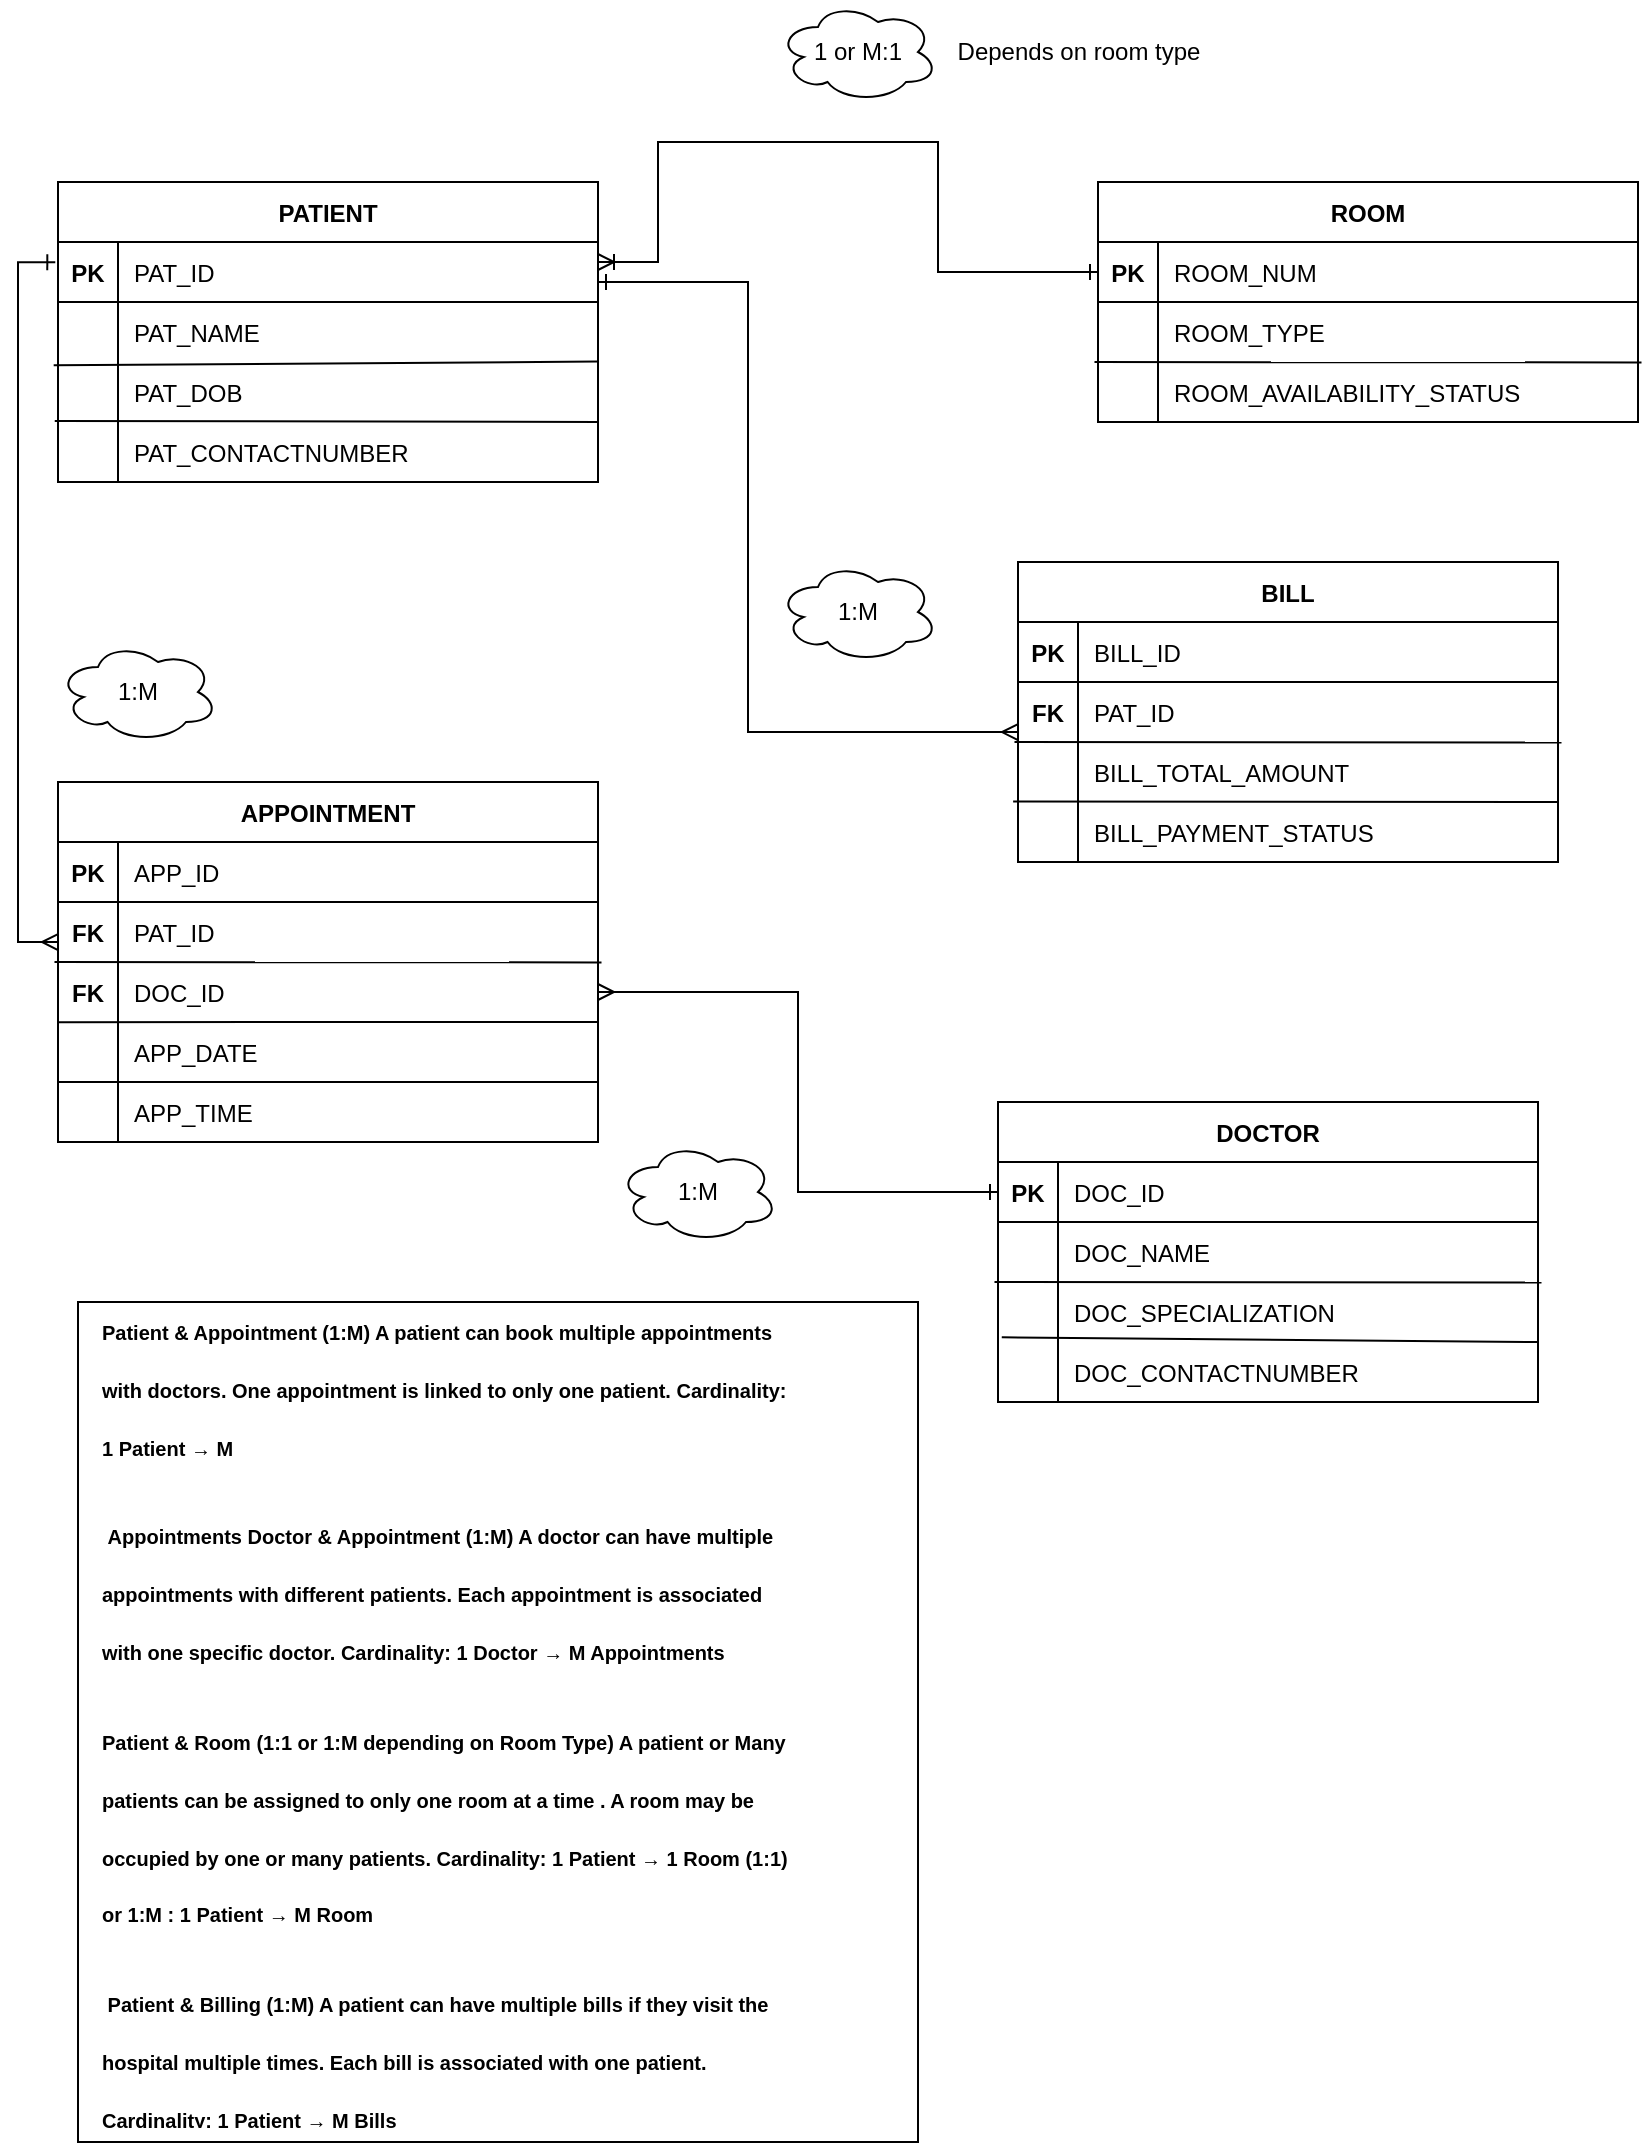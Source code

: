 <mxfile version="26.0.16">
  <diagram id="R2lEEEUBdFMjLlhIrx00" name="Page-1">
    <mxGraphModel dx="1421" dy="772" grid="1" gridSize="10" guides="1" tooltips="1" connect="1" arrows="1" fold="1" page="1" pageScale="1" pageWidth="850" pageHeight="1100" math="0" shadow="0" extFonts="Permanent Marker^https://fonts.googleapis.com/css?family=Permanent+Marker">
      <root>
        <mxCell id="0" />
        <mxCell id="1" parent="0" />
        <mxCell id="C-vyLk0tnHw3VtMMgP7b-23" value="PATIENT" style="shape=table;startSize=30;container=1;collapsible=1;childLayout=tableLayout;fixedRows=1;rowLines=0;fontStyle=1;align=center;resizeLast=1;" parent="1" vertex="1">
          <mxGeometry x="30" y="160" width="270" height="150" as="geometry" />
        </mxCell>
        <mxCell id="iC18hV_ZK2HDQ8afC-E5-138" value="" style="shape=partialRectangle;collapsible=0;dropTarget=0;pointerEvents=0;fillColor=none;points=[[0,0.5],[1,0.5]];portConstraint=eastwest;top=0;left=0;right=0;bottom=1;" vertex="1" parent="C-vyLk0tnHw3VtMMgP7b-23">
          <mxGeometry y="30" width="270" height="30" as="geometry" />
        </mxCell>
        <mxCell id="iC18hV_ZK2HDQ8afC-E5-139" value="PK" style="shape=partialRectangle;overflow=hidden;connectable=0;fillColor=none;top=0;left=0;bottom=0;right=0;fontStyle=1;" vertex="1" parent="iC18hV_ZK2HDQ8afC-E5-138">
          <mxGeometry width="30" height="30" as="geometry">
            <mxRectangle width="30" height="30" as="alternateBounds" />
          </mxGeometry>
        </mxCell>
        <mxCell id="iC18hV_ZK2HDQ8afC-E5-140" value="PAT_ID" style="shape=partialRectangle;overflow=hidden;connectable=0;fillColor=none;top=0;left=0;bottom=0;right=0;align=left;spacingLeft=6;fontStyle=0;" vertex="1" parent="iC18hV_ZK2HDQ8afC-E5-138">
          <mxGeometry x="30" width="240" height="30" as="geometry">
            <mxRectangle width="240" height="30" as="alternateBounds" />
          </mxGeometry>
        </mxCell>
        <mxCell id="iC18hV_ZK2HDQ8afC-E5-21" style="shape=partialRectangle;collapsible=0;dropTarget=0;pointerEvents=0;fillColor=none;points=[[0,0.5],[1,0.5]];portConstraint=eastwest;top=0;left=0;right=0;bottom=0;" vertex="1" parent="C-vyLk0tnHw3VtMMgP7b-23">
          <mxGeometry y="60" width="270" height="30" as="geometry" />
        </mxCell>
        <mxCell id="iC18hV_ZK2HDQ8afC-E5-22" style="shape=partialRectangle;overflow=hidden;connectable=0;fillColor=none;top=0;left=0;bottom=0;right=0;" vertex="1" parent="iC18hV_ZK2HDQ8afC-E5-21">
          <mxGeometry width="30" height="30" as="geometry">
            <mxRectangle width="30" height="30" as="alternateBounds" />
          </mxGeometry>
        </mxCell>
        <mxCell id="iC18hV_ZK2HDQ8afC-E5-23" value="PAT_NAME" style="shape=partialRectangle;overflow=hidden;connectable=0;fillColor=none;top=0;left=0;bottom=0;right=0;align=left;spacingLeft=6;" vertex="1" parent="iC18hV_ZK2HDQ8afC-E5-21">
          <mxGeometry x="30" width="240" height="30" as="geometry">
            <mxRectangle width="240" height="30" as="alternateBounds" />
          </mxGeometry>
        </mxCell>
        <mxCell id="iC18hV_ZK2HDQ8afC-E5-28" value="" style="endArrow=none;html=1;rounded=0;entryX=1;entryY=-0.007;entryDx=0;entryDy=0;entryPerimeter=0;exitX=-0.008;exitY=0.056;exitDx=0;exitDy=0;exitPerimeter=0;" edge="1" parent="C-vyLk0tnHw3VtMMgP7b-23" source="iC18hV_ZK2HDQ8afC-E5-29" target="iC18hV_ZK2HDQ8afC-E5-29">
          <mxGeometry width="50" height="50" relative="1" as="geometry">
            <mxPoint x="1.354e-14" y="120.0" as="sourcePoint" />
            <mxPoint x="273.51" y="120.21" as="targetPoint" />
          </mxGeometry>
        </mxCell>
        <mxCell id="iC18hV_ZK2HDQ8afC-E5-29" style="shape=partialRectangle;collapsible=0;dropTarget=0;pointerEvents=0;fillColor=none;points=[[0,0.5],[1,0.5]];portConstraint=eastwest;top=0;left=0;right=0;bottom=0;" vertex="1" parent="C-vyLk0tnHw3VtMMgP7b-23">
          <mxGeometry y="90" width="270" height="30" as="geometry" />
        </mxCell>
        <mxCell id="iC18hV_ZK2HDQ8afC-E5-30" style="shape=partialRectangle;overflow=hidden;connectable=0;fillColor=none;top=0;left=0;bottom=0;right=0;" vertex="1" parent="iC18hV_ZK2HDQ8afC-E5-29">
          <mxGeometry width="30" height="30" as="geometry">
            <mxRectangle width="30" height="30" as="alternateBounds" />
          </mxGeometry>
        </mxCell>
        <mxCell id="iC18hV_ZK2HDQ8afC-E5-31" value="PAT_DOB" style="shape=partialRectangle;overflow=hidden;connectable=0;fillColor=none;top=0;left=0;bottom=0;right=0;align=left;spacingLeft=6;" vertex="1" parent="iC18hV_ZK2HDQ8afC-E5-29">
          <mxGeometry x="30" width="240" height="30" as="geometry">
            <mxRectangle width="240" height="30" as="alternateBounds" />
          </mxGeometry>
        </mxCell>
        <mxCell id="C-vyLk0tnHw3VtMMgP7b-27" value="" style="shape=partialRectangle;collapsible=0;dropTarget=0;pointerEvents=0;fillColor=none;points=[[0,0.5],[1,0.5]];portConstraint=eastwest;top=0;left=0;right=0;bottom=0;" parent="C-vyLk0tnHw3VtMMgP7b-23" vertex="1">
          <mxGeometry y="120" width="270" height="30" as="geometry" />
        </mxCell>
        <mxCell id="C-vyLk0tnHw3VtMMgP7b-28" value="" style="shape=partialRectangle;overflow=hidden;connectable=0;fillColor=none;top=0;left=0;bottom=0;right=0;" parent="C-vyLk0tnHw3VtMMgP7b-27" vertex="1">
          <mxGeometry width="30" height="30" as="geometry">
            <mxRectangle width="30" height="30" as="alternateBounds" />
          </mxGeometry>
        </mxCell>
        <mxCell id="C-vyLk0tnHw3VtMMgP7b-29" value="PAT_CONTACTNUMBER" style="shape=partialRectangle;overflow=hidden;connectable=0;fillColor=none;top=0;left=0;bottom=0;right=0;align=left;spacingLeft=6;" parent="C-vyLk0tnHw3VtMMgP7b-27" vertex="1">
          <mxGeometry x="30" width="240" height="30" as="geometry">
            <mxRectangle width="240" height="30" as="alternateBounds" />
          </mxGeometry>
        </mxCell>
        <mxCell id="iC18hV_ZK2HDQ8afC-E5-27" value="" style="endArrow=none;html=1;rounded=0;entryX=1;entryY=0;entryDx=0;entryDy=0;entryPerimeter=0;exitX=-0.006;exitY=-0.017;exitDx=0;exitDy=0;exitPerimeter=0;" edge="1" parent="C-vyLk0tnHw3VtMMgP7b-23" source="C-vyLk0tnHw3VtMMgP7b-27" target="C-vyLk0tnHw3VtMMgP7b-27">
          <mxGeometry width="50" height="50" relative="1" as="geometry">
            <mxPoint x="40" y="180" as="sourcePoint" />
            <mxPoint x="80" y="140" as="targetPoint" />
          </mxGeometry>
        </mxCell>
        <mxCell id="iC18hV_ZK2HDQ8afC-E5-32" value="DOCTOR" style="shape=table;startSize=30;container=1;collapsible=1;childLayout=tableLayout;fixedRows=1;rowLines=0;fontStyle=1;align=center;resizeLast=1;" vertex="1" parent="1">
          <mxGeometry x="500" y="620" width="270" height="150" as="geometry" />
        </mxCell>
        <mxCell id="iC18hV_ZK2HDQ8afC-E5-33" value="" style="shape=partialRectangle;collapsible=0;dropTarget=0;pointerEvents=0;fillColor=none;points=[[0,0.5],[1,0.5]];portConstraint=eastwest;top=0;left=0;right=0;bottom=1;" vertex="1" parent="iC18hV_ZK2HDQ8afC-E5-32">
          <mxGeometry y="30" width="270" height="30" as="geometry" />
        </mxCell>
        <mxCell id="iC18hV_ZK2HDQ8afC-E5-34" value="PK" style="shape=partialRectangle;overflow=hidden;connectable=0;fillColor=none;top=0;left=0;bottom=0;right=0;fontStyle=1;" vertex="1" parent="iC18hV_ZK2HDQ8afC-E5-33">
          <mxGeometry width="30" height="30" as="geometry">
            <mxRectangle width="30" height="30" as="alternateBounds" />
          </mxGeometry>
        </mxCell>
        <mxCell id="iC18hV_ZK2HDQ8afC-E5-35" value="DOC_ID" style="shape=partialRectangle;overflow=hidden;connectable=0;fillColor=none;top=0;left=0;bottom=0;right=0;align=left;spacingLeft=6;fontStyle=0;" vertex="1" parent="iC18hV_ZK2HDQ8afC-E5-33">
          <mxGeometry x="30" width="240" height="30" as="geometry">
            <mxRectangle width="240" height="30" as="alternateBounds" />
          </mxGeometry>
        </mxCell>
        <mxCell id="iC18hV_ZK2HDQ8afC-E5-36" style="shape=partialRectangle;collapsible=0;dropTarget=0;pointerEvents=0;fillColor=none;points=[[0,0.5],[1,0.5]];portConstraint=eastwest;top=0;left=0;right=0;bottom=0;" vertex="1" parent="iC18hV_ZK2HDQ8afC-E5-32">
          <mxGeometry y="60" width="270" height="30" as="geometry" />
        </mxCell>
        <mxCell id="iC18hV_ZK2HDQ8afC-E5-37" style="shape=partialRectangle;overflow=hidden;connectable=0;fillColor=none;top=0;left=0;bottom=0;right=0;" vertex="1" parent="iC18hV_ZK2HDQ8afC-E5-36">
          <mxGeometry width="30" height="30" as="geometry">
            <mxRectangle width="30" height="30" as="alternateBounds" />
          </mxGeometry>
        </mxCell>
        <mxCell id="iC18hV_ZK2HDQ8afC-E5-38" value="DOC_NAME" style="shape=partialRectangle;overflow=hidden;connectable=0;fillColor=none;top=0;left=0;bottom=0;right=0;align=left;spacingLeft=6;" vertex="1" parent="iC18hV_ZK2HDQ8afC-E5-36">
          <mxGeometry x="30" width="240" height="30" as="geometry">
            <mxRectangle width="240" height="30" as="alternateBounds" />
          </mxGeometry>
        </mxCell>
        <mxCell id="iC18hV_ZK2HDQ8afC-E5-39" value="" style="endArrow=none;html=1;rounded=0;entryX=1.006;entryY=-0.003;entryDx=0;entryDy=0;entryPerimeter=0;exitX=-0.007;exitY=-0.01;exitDx=0;exitDy=0;exitPerimeter=0;" edge="1" parent="iC18hV_ZK2HDQ8afC-E5-32">
          <mxGeometry width="50" height="50" relative="1" as="geometry">
            <mxPoint x="-1.76" y="90.0" as="sourcePoint" />
            <mxPoint x="271.75" y="90.21" as="targetPoint" />
          </mxGeometry>
        </mxCell>
        <mxCell id="iC18hV_ZK2HDQ8afC-E5-40" style="shape=partialRectangle;collapsible=0;dropTarget=0;pointerEvents=0;fillColor=none;points=[[0,0.5],[1,0.5]];portConstraint=eastwest;top=0;left=0;right=0;bottom=0;" vertex="1" parent="iC18hV_ZK2HDQ8afC-E5-32">
          <mxGeometry y="90" width="270" height="30" as="geometry" />
        </mxCell>
        <mxCell id="iC18hV_ZK2HDQ8afC-E5-41" style="shape=partialRectangle;overflow=hidden;connectable=0;fillColor=none;top=0;left=0;bottom=0;right=0;" vertex="1" parent="iC18hV_ZK2HDQ8afC-E5-40">
          <mxGeometry width="30" height="30" as="geometry">
            <mxRectangle width="30" height="30" as="alternateBounds" />
          </mxGeometry>
        </mxCell>
        <mxCell id="iC18hV_ZK2HDQ8afC-E5-42" value="DOC_SPECIALIZATION" style="shape=partialRectangle;overflow=hidden;connectable=0;fillColor=none;top=0;left=0;bottom=0;right=0;align=left;spacingLeft=6;" vertex="1" parent="iC18hV_ZK2HDQ8afC-E5-40">
          <mxGeometry x="30" width="240" height="30" as="geometry">
            <mxRectangle width="240" height="30" as="alternateBounds" />
          </mxGeometry>
        </mxCell>
        <mxCell id="iC18hV_ZK2HDQ8afC-E5-43" value="" style="shape=partialRectangle;collapsible=0;dropTarget=0;pointerEvents=0;fillColor=none;points=[[0,0.5],[1,0.5]];portConstraint=eastwest;top=0;left=0;right=0;bottom=0;" vertex="1" parent="iC18hV_ZK2HDQ8afC-E5-32">
          <mxGeometry y="120" width="270" height="30" as="geometry" />
        </mxCell>
        <mxCell id="iC18hV_ZK2HDQ8afC-E5-44" value="" style="shape=partialRectangle;overflow=hidden;connectable=0;fillColor=none;top=0;left=0;bottom=0;right=0;" vertex="1" parent="iC18hV_ZK2HDQ8afC-E5-43">
          <mxGeometry width="30" height="30" as="geometry">
            <mxRectangle width="30" height="30" as="alternateBounds" />
          </mxGeometry>
        </mxCell>
        <mxCell id="iC18hV_ZK2HDQ8afC-E5-45" value="DOC_CONTACTNUMBER" style="shape=partialRectangle;overflow=hidden;connectable=0;fillColor=none;top=0;left=0;bottom=0;right=0;align=left;spacingLeft=6;" vertex="1" parent="iC18hV_ZK2HDQ8afC-E5-43">
          <mxGeometry x="30" width="240" height="30" as="geometry">
            <mxRectangle width="240" height="30" as="alternateBounds" />
          </mxGeometry>
        </mxCell>
        <mxCell id="iC18hV_ZK2HDQ8afC-E5-46" value="" style="endArrow=none;html=1;rounded=0;entryX=1;entryY=0;entryDx=0;entryDy=0;entryPerimeter=0;exitX=0.007;exitY=0.921;exitDx=0;exitDy=0;exitPerimeter=0;" edge="1" parent="iC18hV_ZK2HDQ8afC-E5-32" target="iC18hV_ZK2HDQ8afC-E5-43" source="iC18hV_ZK2HDQ8afC-E5-40">
          <mxGeometry width="50" height="50" relative="1" as="geometry">
            <mxPoint x="-10" y="190" as="sourcePoint" />
            <mxPoint x="30" y="150" as="targetPoint" />
          </mxGeometry>
        </mxCell>
        <mxCell id="iC18hV_ZK2HDQ8afC-E5-47" value="APPOINTMENT" style="shape=table;startSize=30;container=1;collapsible=1;childLayout=tableLayout;fixedRows=1;rowLines=0;fontStyle=1;align=center;resizeLast=1;" vertex="1" parent="1">
          <mxGeometry x="30" y="460" width="270" height="180" as="geometry" />
        </mxCell>
        <mxCell id="iC18hV_ZK2HDQ8afC-E5-48" value="" style="shape=partialRectangle;collapsible=0;dropTarget=0;pointerEvents=0;fillColor=none;points=[[0,0.5],[1,0.5]];portConstraint=eastwest;top=0;left=0;right=0;bottom=1;" vertex="1" parent="iC18hV_ZK2HDQ8afC-E5-47">
          <mxGeometry y="30" width="270" height="30" as="geometry" />
        </mxCell>
        <mxCell id="iC18hV_ZK2HDQ8afC-E5-49" value="PK" style="shape=partialRectangle;overflow=hidden;connectable=0;fillColor=none;top=0;left=0;bottom=0;right=0;fontStyle=1;" vertex="1" parent="iC18hV_ZK2HDQ8afC-E5-48">
          <mxGeometry width="30" height="30" as="geometry">
            <mxRectangle width="30" height="30" as="alternateBounds" />
          </mxGeometry>
        </mxCell>
        <mxCell id="iC18hV_ZK2HDQ8afC-E5-50" value="APP_ID" style="shape=partialRectangle;overflow=hidden;connectable=0;fillColor=none;top=0;left=0;bottom=0;right=0;align=left;spacingLeft=6;fontStyle=0;" vertex="1" parent="iC18hV_ZK2HDQ8afC-E5-48">
          <mxGeometry x="30" width="240" height="30" as="geometry">
            <mxRectangle width="240" height="30" as="alternateBounds" />
          </mxGeometry>
        </mxCell>
        <mxCell id="iC18hV_ZK2HDQ8afC-E5-51" style="shape=partialRectangle;collapsible=0;dropTarget=0;pointerEvents=0;fillColor=none;points=[[0,0.5],[1,0.5]];portConstraint=eastwest;top=0;left=0;right=0;bottom=0;" vertex="1" parent="iC18hV_ZK2HDQ8afC-E5-47">
          <mxGeometry y="60" width="270" height="30" as="geometry" />
        </mxCell>
        <mxCell id="iC18hV_ZK2HDQ8afC-E5-52" value="FK" style="shape=partialRectangle;overflow=hidden;connectable=0;fillColor=none;top=0;left=0;bottom=0;right=0;fontStyle=1" vertex="1" parent="iC18hV_ZK2HDQ8afC-E5-51">
          <mxGeometry width="30" height="30" as="geometry">
            <mxRectangle width="30" height="30" as="alternateBounds" />
          </mxGeometry>
        </mxCell>
        <mxCell id="iC18hV_ZK2HDQ8afC-E5-53" value="PAT_ID" style="shape=partialRectangle;overflow=hidden;connectable=0;fillColor=none;top=0;left=0;bottom=0;right=0;align=left;spacingLeft=6;" vertex="1" parent="iC18hV_ZK2HDQ8afC-E5-51">
          <mxGeometry x="30" width="240" height="30" as="geometry">
            <mxRectangle width="240" height="30" as="alternateBounds" />
          </mxGeometry>
        </mxCell>
        <mxCell id="iC18hV_ZK2HDQ8afC-E5-54" value="" style="endArrow=none;html=1;rounded=0;entryX=1.006;entryY=-0.003;entryDx=0;entryDy=0;entryPerimeter=0;exitX=-0.007;exitY=-0.01;exitDx=0;exitDy=0;exitPerimeter=0;" edge="1" parent="iC18hV_ZK2HDQ8afC-E5-47">
          <mxGeometry width="50" height="50" relative="1" as="geometry">
            <mxPoint x="-1.76" y="90.0" as="sourcePoint" />
            <mxPoint x="271.75" y="90.21" as="targetPoint" />
          </mxGeometry>
        </mxCell>
        <mxCell id="iC18hV_ZK2HDQ8afC-E5-55" style="shape=partialRectangle;collapsible=0;dropTarget=0;pointerEvents=0;fillColor=none;points=[[0,0.5],[1,0.5]];portConstraint=eastwest;top=0;left=0;right=0;bottom=0;" vertex="1" parent="iC18hV_ZK2HDQ8afC-E5-47">
          <mxGeometry y="90" width="270" height="30" as="geometry" />
        </mxCell>
        <mxCell id="iC18hV_ZK2HDQ8afC-E5-56" value="FK" style="shape=partialRectangle;overflow=hidden;connectable=0;fillColor=none;top=0;left=0;bottom=0;right=0;fontStyle=1" vertex="1" parent="iC18hV_ZK2HDQ8afC-E5-55">
          <mxGeometry width="30" height="30" as="geometry">
            <mxRectangle width="30" height="30" as="alternateBounds" />
          </mxGeometry>
        </mxCell>
        <mxCell id="iC18hV_ZK2HDQ8afC-E5-57" value="DOC_ID" style="shape=partialRectangle;overflow=hidden;connectable=0;fillColor=none;top=0;left=0;bottom=0;right=0;align=left;spacingLeft=6;" vertex="1" parent="iC18hV_ZK2HDQ8afC-E5-55">
          <mxGeometry x="30" width="240" height="30" as="geometry">
            <mxRectangle width="240" height="30" as="alternateBounds" />
          </mxGeometry>
        </mxCell>
        <mxCell id="iC18hV_ZK2HDQ8afC-E5-58" value="" style="shape=partialRectangle;collapsible=0;dropTarget=0;pointerEvents=0;fillColor=none;points=[[0,0.5],[1,0.5]];portConstraint=eastwest;top=0;left=0;right=0;bottom=0;" vertex="1" parent="iC18hV_ZK2HDQ8afC-E5-47">
          <mxGeometry y="120" width="270" height="30" as="geometry" />
        </mxCell>
        <mxCell id="iC18hV_ZK2HDQ8afC-E5-59" value="" style="shape=partialRectangle;overflow=hidden;connectable=0;fillColor=none;top=0;left=0;bottom=0;right=0;" vertex="1" parent="iC18hV_ZK2HDQ8afC-E5-58">
          <mxGeometry width="30" height="30" as="geometry">
            <mxRectangle width="30" height="30" as="alternateBounds" />
          </mxGeometry>
        </mxCell>
        <mxCell id="iC18hV_ZK2HDQ8afC-E5-60" value="APP_DATE" style="shape=partialRectangle;overflow=hidden;connectable=0;fillColor=none;top=0;left=0;bottom=0;right=0;align=left;spacingLeft=6;" vertex="1" parent="iC18hV_ZK2HDQ8afC-E5-58">
          <mxGeometry x="30" width="240" height="30" as="geometry">
            <mxRectangle width="240" height="30" as="alternateBounds" />
          </mxGeometry>
        </mxCell>
        <mxCell id="iC18hV_ZK2HDQ8afC-E5-125" style="shape=partialRectangle;collapsible=0;dropTarget=0;pointerEvents=0;fillColor=none;points=[[0,0.5],[1,0.5]];portConstraint=eastwest;top=0;left=0;right=0;bottom=0;" vertex="1" parent="iC18hV_ZK2HDQ8afC-E5-47">
          <mxGeometry y="150" width="270" height="30" as="geometry" />
        </mxCell>
        <mxCell id="iC18hV_ZK2HDQ8afC-E5-126" style="shape=partialRectangle;overflow=hidden;connectable=0;fillColor=none;top=0;left=0;bottom=0;right=0;" vertex="1" parent="iC18hV_ZK2HDQ8afC-E5-125">
          <mxGeometry width="30" height="30" as="geometry">
            <mxRectangle width="30" height="30" as="alternateBounds" />
          </mxGeometry>
        </mxCell>
        <mxCell id="iC18hV_ZK2HDQ8afC-E5-127" value="APP_TIME" style="shape=partialRectangle;overflow=hidden;connectable=0;fillColor=none;top=0;left=0;bottom=0;right=0;align=left;spacingLeft=6;" vertex="1" parent="iC18hV_ZK2HDQ8afC-E5-125">
          <mxGeometry x="30" width="240" height="30" as="geometry">
            <mxRectangle width="240" height="30" as="alternateBounds" />
          </mxGeometry>
        </mxCell>
        <mxCell id="iC18hV_ZK2HDQ8afC-E5-61" value="" style="endArrow=none;html=1;rounded=0;entryX=1;entryY=0;entryDx=0;entryDy=0;entryPerimeter=0;exitX=-0.001;exitY=0.003;exitDx=0;exitDy=0;exitPerimeter=0;" edge="1" parent="iC18hV_ZK2HDQ8afC-E5-47" target="iC18hV_ZK2HDQ8afC-E5-58" source="iC18hV_ZK2HDQ8afC-E5-58">
          <mxGeometry width="50" height="50" relative="1" as="geometry">
            <mxPoint x="-40" y="120" as="sourcePoint" />
            <mxPoint y="80" as="targetPoint" />
          </mxGeometry>
        </mxCell>
        <mxCell id="iC18hV_ZK2HDQ8afC-E5-77" value="ROOM" style="shape=table;startSize=30;container=1;collapsible=1;childLayout=tableLayout;fixedRows=1;rowLines=0;fontStyle=1;align=center;resizeLast=1;" vertex="1" parent="1">
          <mxGeometry x="550" y="160" width="270" height="120" as="geometry" />
        </mxCell>
        <mxCell id="iC18hV_ZK2HDQ8afC-E5-78" value="" style="shape=partialRectangle;collapsible=0;dropTarget=0;pointerEvents=0;fillColor=none;points=[[0,0.5],[1,0.5]];portConstraint=eastwest;top=0;left=0;right=0;bottom=1;" vertex="1" parent="iC18hV_ZK2HDQ8afC-E5-77">
          <mxGeometry y="30" width="270" height="30" as="geometry" />
        </mxCell>
        <mxCell id="iC18hV_ZK2HDQ8afC-E5-79" value="PK" style="shape=partialRectangle;overflow=hidden;connectable=0;fillColor=none;top=0;left=0;bottom=0;right=0;fontStyle=1;" vertex="1" parent="iC18hV_ZK2HDQ8afC-E5-78">
          <mxGeometry width="30" height="30" as="geometry">
            <mxRectangle width="30" height="30" as="alternateBounds" />
          </mxGeometry>
        </mxCell>
        <mxCell id="iC18hV_ZK2HDQ8afC-E5-80" value="ROOM_NUM" style="shape=partialRectangle;overflow=hidden;connectable=0;fillColor=none;top=0;left=0;bottom=0;right=0;align=left;spacingLeft=6;fontStyle=0;" vertex="1" parent="iC18hV_ZK2HDQ8afC-E5-78">
          <mxGeometry x="30" width="240" height="30" as="geometry">
            <mxRectangle width="240" height="30" as="alternateBounds" />
          </mxGeometry>
        </mxCell>
        <mxCell id="iC18hV_ZK2HDQ8afC-E5-81" style="shape=partialRectangle;collapsible=0;dropTarget=0;pointerEvents=0;fillColor=none;points=[[0,0.5],[1,0.5]];portConstraint=eastwest;top=0;left=0;right=0;bottom=0;" vertex="1" parent="iC18hV_ZK2HDQ8afC-E5-77">
          <mxGeometry y="60" width="270" height="30" as="geometry" />
        </mxCell>
        <mxCell id="iC18hV_ZK2HDQ8afC-E5-82" style="shape=partialRectangle;overflow=hidden;connectable=0;fillColor=none;top=0;left=0;bottom=0;right=0;" vertex="1" parent="iC18hV_ZK2HDQ8afC-E5-81">
          <mxGeometry width="30" height="30" as="geometry">
            <mxRectangle width="30" height="30" as="alternateBounds" />
          </mxGeometry>
        </mxCell>
        <mxCell id="iC18hV_ZK2HDQ8afC-E5-83" value="ROOM_TYPE" style="shape=partialRectangle;overflow=hidden;connectable=0;fillColor=none;top=0;left=0;bottom=0;right=0;align=left;spacingLeft=6;" vertex="1" parent="iC18hV_ZK2HDQ8afC-E5-81">
          <mxGeometry x="30" width="240" height="30" as="geometry">
            <mxRectangle width="240" height="30" as="alternateBounds" />
          </mxGeometry>
        </mxCell>
        <mxCell id="iC18hV_ZK2HDQ8afC-E5-84" value="" style="endArrow=none;html=1;rounded=0;entryX=1.006;entryY=-0.003;entryDx=0;entryDy=0;entryPerimeter=0;exitX=-0.007;exitY=-0.01;exitDx=0;exitDy=0;exitPerimeter=0;" edge="1" parent="iC18hV_ZK2HDQ8afC-E5-77">
          <mxGeometry width="50" height="50" relative="1" as="geometry">
            <mxPoint x="-1.76" y="90.0" as="sourcePoint" />
            <mxPoint x="271.75" y="90.21" as="targetPoint" />
          </mxGeometry>
        </mxCell>
        <mxCell id="iC18hV_ZK2HDQ8afC-E5-85" style="shape=partialRectangle;collapsible=0;dropTarget=0;pointerEvents=0;fillColor=none;points=[[0,0.5],[1,0.5]];portConstraint=eastwest;top=0;left=0;right=0;bottom=0;" vertex="1" parent="iC18hV_ZK2HDQ8afC-E5-77">
          <mxGeometry y="90" width="270" height="30" as="geometry" />
        </mxCell>
        <mxCell id="iC18hV_ZK2HDQ8afC-E5-86" style="shape=partialRectangle;overflow=hidden;connectable=0;fillColor=none;top=0;left=0;bottom=0;right=0;" vertex="1" parent="iC18hV_ZK2HDQ8afC-E5-85">
          <mxGeometry width="30" height="30" as="geometry">
            <mxRectangle width="30" height="30" as="alternateBounds" />
          </mxGeometry>
        </mxCell>
        <mxCell id="iC18hV_ZK2HDQ8afC-E5-87" value="ROOM_AVAILABILITY_STATUS" style="shape=partialRectangle;overflow=hidden;connectable=0;fillColor=none;top=0;left=0;bottom=0;right=0;align=left;spacingLeft=6;" vertex="1" parent="iC18hV_ZK2HDQ8afC-E5-85">
          <mxGeometry x="30" width="240" height="30" as="geometry">
            <mxRectangle width="240" height="30" as="alternateBounds" />
          </mxGeometry>
        </mxCell>
        <mxCell id="iC18hV_ZK2HDQ8afC-E5-107" value="BILL" style="shape=table;startSize=30;container=1;collapsible=1;childLayout=tableLayout;fixedRows=1;rowLines=0;fontStyle=1;align=center;resizeLast=1;" vertex="1" parent="1">
          <mxGeometry x="510" y="350" width="270" height="150" as="geometry" />
        </mxCell>
        <mxCell id="iC18hV_ZK2HDQ8afC-E5-108" value="" style="shape=partialRectangle;collapsible=0;dropTarget=0;pointerEvents=0;fillColor=none;points=[[0,0.5],[1,0.5]];portConstraint=eastwest;top=0;left=0;right=0;bottom=1;" vertex="1" parent="iC18hV_ZK2HDQ8afC-E5-107">
          <mxGeometry y="30" width="270" height="30" as="geometry" />
        </mxCell>
        <mxCell id="iC18hV_ZK2HDQ8afC-E5-109" value="PK" style="shape=partialRectangle;overflow=hidden;connectable=0;fillColor=none;top=0;left=0;bottom=0;right=0;fontStyle=1;" vertex="1" parent="iC18hV_ZK2HDQ8afC-E5-108">
          <mxGeometry width="30" height="30" as="geometry">
            <mxRectangle width="30" height="30" as="alternateBounds" />
          </mxGeometry>
        </mxCell>
        <mxCell id="iC18hV_ZK2HDQ8afC-E5-110" value="BILL_ID" style="shape=partialRectangle;overflow=hidden;connectable=0;fillColor=none;top=0;left=0;bottom=0;right=0;align=left;spacingLeft=6;fontStyle=0;" vertex="1" parent="iC18hV_ZK2HDQ8afC-E5-108">
          <mxGeometry x="30" width="240" height="30" as="geometry">
            <mxRectangle width="240" height="30" as="alternateBounds" />
          </mxGeometry>
        </mxCell>
        <mxCell id="iC18hV_ZK2HDQ8afC-E5-111" style="shape=partialRectangle;collapsible=0;dropTarget=0;pointerEvents=0;fillColor=none;points=[[0,0.5],[1,0.5]];portConstraint=eastwest;top=0;left=0;right=0;bottom=0;" vertex="1" parent="iC18hV_ZK2HDQ8afC-E5-107">
          <mxGeometry y="60" width="270" height="30" as="geometry" />
        </mxCell>
        <mxCell id="iC18hV_ZK2HDQ8afC-E5-112" value="FK" style="shape=partialRectangle;overflow=hidden;connectable=0;fillColor=none;top=0;left=0;bottom=0;right=0;fontStyle=1" vertex="1" parent="iC18hV_ZK2HDQ8afC-E5-111">
          <mxGeometry width="30" height="30" as="geometry">
            <mxRectangle width="30" height="30" as="alternateBounds" />
          </mxGeometry>
        </mxCell>
        <mxCell id="iC18hV_ZK2HDQ8afC-E5-113" value="PAT_ID" style="shape=partialRectangle;overflow=hidden;connectable=0;fillColor=none;top=0;left=0;bottom=0;right=0;align=left;spacingLeft=6;" vertex="1" parent="iC18hV_ZK2HDQ8afC-E5-111">
          <mxGeometry x="30" width="240" height="30" as="geometry">
            <mxRectangle width="240" height="30" as="alternateBounds" />
          </mxGeometry>
        </mxCell>
        <mxCell id="iC18hV_ZK2HDQ8afC-E5-114" value="" style="endArrow=none;html=1;rounded=0;entryX=1.006;entryY=-0.003;entryDx=0;entryDy=0;entryPerimeter=0;exitX=-0.007;exitY=-0.01;exitDx=0;exitDy=0;exitPerimeter=0;" edge="1" parent="iC18hV_ZK2HDQ8afC-E5-107">
          <mxGeometry width="50" height="50" relative="1" as="geometry">
            <mxPoint x="-1.76" y="90.0" as="sourcePoint" />
            <mxPoint x="271.75" y="90.21" as="targetPoint" />
          </mxGeometry>
        </mxCell>
        <mxCell id="iC18hV_ZK2HDQ8afC-E5-115" style="shape=partialRectangle;collapsible=0;dropTarget=0;pointerEvents=0;fillColor=none;points=[[0,0.5],[1,0.5]];portConstraint=eastwest;top=0;left=0;right=0;bottom=0;" vertex="1" parent="iC18hV_ZK2HDQ8afC-E5-107">
          <mxGeometry y="90" width="270" height="30" as="geometry" />
        </mxCell>
        <mxCell id="iC18hV_ZK2HDQ8afC-E5-116" style="shape=partialRectangle;overflow=hidden;connectable=0;fillColor=none;top=0;left=0;bottom=0;right=0;" vertex="1" parent="iC18hV_ZK2HDQ8afC-E5-115">
          <mxGeometry width="30" height="30" as="geometry">
            <mxRectangle width="30" height="30" as="alternateBounds" />
          </mxGeometry>
        </mxCell>
        <mxCell id="iC18hV_ZK2HDQ8afC-E5-117" value="BILL_TOTAL_AMOUNT" style="shape=partialRectangle;overflow=hidden;connectable=0;fillColor=none;top=0;left=0;bottom=0;right=0;align=left;spacingLeft=6;" vertex="1" parent="iC18hV_ZK2HDQ8afC-E5-115">
          <mxGeometry x="30" width="240" height="30" as="geometry">
            <mxRectangle width="240" height="30" as="alternateBounds" />
          </mxGeometry>
        </mxCell>
        <mxCell id="iC18hV_ZK2HDQ8afC-E5-118" value="" style="shape=partialRectangle;collapsible=0;dropTarget=0;pointerEvents=0;fillColor=none;points=[[0,0.5],[1,0.5]];portConstraint=eastwest;top=0;left=0;right=0;bottom=0;" vertex="1" parent="iC18hV_ZK2HDQ8afC-E5-107">
          <mxGeometry y="120" width="270" height="30" as="geometry" />
        </mxCell>
        <mxCell id="iC18hV_ZK2HDQ8afC-E5-119" value="" style="shape=partialRectangle;overflow=hidden;connectable=0;fillColor=none;top=0;left=0;bottom=0;right=0;" vertex="1" parent="iC18hV_ZK2HDQ8afC-E5-118">
          <mxGeometry width="30" height="30" as="geometry">
            <mxRectangle width="30" height="30" as="alternateBounds" />
          </mxGeometry>
        </mxCell>
        <mxCell id="iC18hV_ZK2HDQ8afC-E5-120" value="BILL_PAYMENT_STATUS" style="shape=partialRectangle;overflow=hidden;connectable=0;fillColor=none;top=0;left=0;bottom=0;right=0;align=left;spacingLeft=6;" vertex="1" parent="iC18hV_ZK2HDQ8afC-E5-118">
          <mxGeometry x="30" width="240" height="30" as="geometry">
            <mxRectangle width="240" height="30" as="alternateBounds" />
          </mxGeometry>
        </mxCell>
        <mxCell id="iC18hV_ZK2HDQ8afC-E5-121" value="" style="endArrow=none;html=1;rounded=0;entryX=1;entryY=0;entryDx=0;entryDy=0;entryPerimeter=0;exitX=-0.009;exitY=0.99;exitDx=0;exitDy=0;exitPerimeter=0;" edge="1" parent="iC18hV_ZK2HDQ8afC-E5-107" target="iC18hV_ZK2HDQ8afC-E5-118" source="iC18hV_ZK2HDQ8afC-E5-115">
          <mxGeometry width="50" height="50" relative="1" as="geometry">
            <mxPoint x="-20" y="100" as="sourcePoint" />
            <mxPoint x="20" y="60" as="targetPoint" />
          </mxGeometry>
        </mxCell>
        <mxCell id="iC18hV_ZK2HDQ8afC-E5-128" value="" style="endArrow=none;html=1;rounded=0;" edge="1" parent="1">
          <mxGeometry width="50" height="50" relative="1" as="geometry">
            <mxPoint x="30" y="610" as="sourcePoint" />
            <mxPoint x="300" y="610" as="targetPoint" />
          </mxGeometry>
        </mxCell>
        <mxCell id="iC18hV_ZK2HDQ8afC-E5-132" style="edgeStyle=orthogonalEdgeStyle;rounded=0;orthogonalLoop=1;jettySize=auto;html=1;exitX=-0.005;exitY=0.338;exitDx=0;exitDy=0;entryX=0;entryY=0.667;entryDx=0;entryDy=0;entryPerimeter=0;endArrow=ERmany;endFill=0;startArrow=ERone;startFill=0;exitPerimeter=0;" edge="1" parent="1" source="iC18hV_ZK2HDQ8afC-E5-138" target="iC18hV_ZK2HDQ8afC-E5-51">
          <mxGeometry relative="1" as="geometry">
            <mxPoint x="30" y="205" as="sourcePoint" />
          </mxGeometry>
        </mxCell>
        <mxCell id="iC18hV_ZK2HDQ8afC-E5-133" style="edgeStyle=orthogonalEdgeStyle;rounded=0;orthogonalLoop=1;jettySize=auto;html=1;exitX=0;exitY=0.5;exitDx=0;exitDy=0;entryX=1;entryY=0.5;entryDx=0;entryDy=0;startArrow=ERone;startFill=0;endArrow=ERmany;endFill=0;" edge="1" parent="1" source="iC18hV_ZK2HDQ8afC-E5-33" target="iC18hV_ZK2HDQ8afC-E5-55">
          <mxGeometry relative="1" as="geometry" />
        </mxCell>
        <mxCell id="iC18hV_ZK2HDQ8afC-E5-134" style="edgeStyle=orthogonalEdgeStyle;rounded=0;orthogonalLoop=1;jettySize=auto;html=1;startArrow=ERoneToMany;startFill=0;endArrow=ERone;endFill=0;" edge="1" parent="1" target="iC18hV_ZK2HDQ8afC-E5-78">
          <mxGeometry relative="1" as="geometry">
            <mxPoint x="300" y="200" as="sourcePoint" />
            <mxPoint x="470" y="372" as="targetPoint" />
            <Array as="points">
              <mxPoint x="330" y="200" />
              <mxPoint x="330" y="140" />
              <mxPoint x="470" y="140" />
              <mxPoint x="470" y="205" />
            </Array>
          </mxGeometry>
        </mxCell>
        <mxCell id="iC18hV_ZK2HDQ8afC-E5-135" style="edgeStyle=orthogonalEdgeStyle;rounded=0;orthogonalLoop=1;jettySize=auto;html=1;exitX=0;exitY=0.5;exitDx=0;exitDy=0;startArrow=ERmany;startFill=0;endArrow=ERone;endFill=0;entryX=1;entryY=0.333;entryDx=0;entryDy=0;entryPerimeter=0;" edge="1" parent="1">
          <mxGeometry relative="1" as="geometry">
            <mxPoint x="510" y="435.01" as="sourcePoint" />
            <mxPoint x="300.0" y="210" as="targetPoint" />
            <Array as="points">
              <mxPoint x="375" y="435.01" />
              <mxPoint x="375" y="210.01" />
            </Array>
          </mxGeometry>
        </mxCell>
        <mxCell id="iC18hV_ZK2HDQ8afC-E5-145" value="" style="whiteSpace=wrap;html=1;aspect=fixed;" vertex="1" parent="1">
          <mxGeometry x="40" y="720" width="420" height="420" as="geometry" />
        </mxCell>
        <mxCell id="iC18hV_ZK2HDQ8afC-E5-146" value="&lt;h1 style=&quot;margin-top: 0px;&quot;&gt;&lt;font size=&quot;1&quot;&gt;Patient &amp;amp; Appointment (1:M) A patient can book multiple appointments with doctors. One appointment is linked to only one patient. Cardinality: 1 Patient → M&lt;/font&gt;&lt;/h1&gt;&lt;h1 style=&quot;margin-top: 0px;&quot;&gt;&lt;font size=&quot;1&quot;&gt;&amp;nbsp;Appointments Doctor &amp;amp; Appointment (1:M) A doctor can have multiple appointments with different patients. Each appointment is associated with one specific doctor. Cardinality: 1 Doctor → M Appointments&amp;nbsp;&lt;/font&gt;&lt;/h1&gt;&lt;h1 style=&quot;margin-top: 0px;&quot;&gt;&lt;font size=&quot;1&quot;&gt;Patient &amp;amp; Room (1:1 or 1:M depending on Room Type) A patient or Many patients can be assigned to only one room at a time . A room may be&amp;nbsp; occupied by one or many patients. Cardinality: 1 Patient → 1 Room (1:1) or 1:M :&amp;nbsp;&lt;/font&gt;&lt;span style=&quot;font-size: x-small; background-color: transparent; color: light-dark(rgb(0, 0, 0), rgb(255, 255, 255));&quot;&gt;1 Patient → M Room&lt;/span&gt;&lt;/h1&gt;&lt;h1 style=&quot;margin-top: 0px;&quot;&gt;&lt;font size=&quot;1&quot;&gt;&amp;nbsp;Patient &amp;amp; Billing (1:M) A patient can have multiple bills if they visit the hospital multiple times. Each bill is associated with one patient. Cardinality: 1 Patient → M Bills&lt;/font&gt;&lt;/h1&gt;" style="text;html=1;whiteSpace=wrap;overflow=hidden;rounded=0;" vertex="1" parent="1">
          <mxGeometry x="50" y="710" width="350" height="420" as="geometry" />
        </mxCell>
        <mxCell id="iC18hV_ZK2HDQ8afC-E5-147" value="1 or M:1" style="ellipse;shape=cloud;whiteSpace=wrap;html=1;" vertex="1" parent="1">
          <mxGeometry x="390" y="70" width="80" height="50" as="geometry" />
        </mxCell>
        <mxCell id="iC18hV_ZK2HDQ8afC-E5-148" value="1:M" style="ellipse;shape=cloud;whiteSpace=wrap;html=1;" vertex="1" parent="1">
          <mxGeometry x="390" y="350" width="80" height="50" as="geometry" />
        </mxCell>
        <mxCell id="iC18hV_ZK2HDQ8afC-E5-149" value="Depends on room type" style="text;html=1;align=center;verticalAlign=middle;resizable=0;points=[];autosize=1;strokeColor=none;fillColor=none;" vertex="1" parent="1">
          <mxGeometry x="470" y="80" width="140" height="30" as="geometry" />
        </mxCell>
        <mxCell id="iC18hV_ZK2HDQ8afC-E5-150" value="1:M" style="ellipse;shape=cloud;whiteSpace=wrap;html=1;" vertex="1" parent="1">
          <mxGeometry x="310" y="640" width="80" height="50" as="geometry" />
        </mxCell>
        <mxCell id="iC18hV_ZK2HDQ8afC-E5-151" value="1:M" style="ellipse;shape=cloud;whiteSpace=wrap;html=1;" vertex="1" parent="1">
          <mxGeometry x="30" y="390" width="80" height="50" as="geometry" />
        </mxCell>
      </root>
    </mxGraphModel>
  </diagram>
</mxfile>
